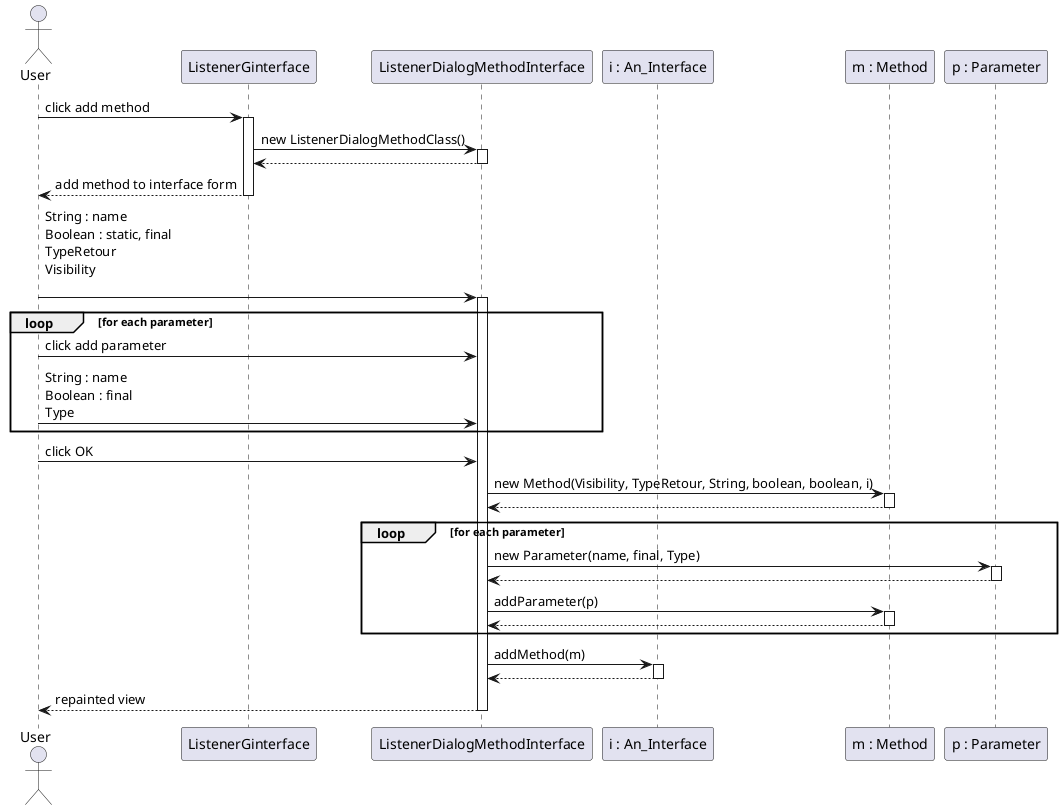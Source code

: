 @startuml

    actor User as u
    participant ListenerGinterface as lgi
    participant ListenerDialogMethodInterface as lmi
    participant "i : An_Interface" as i
    participant "m : Method" as m
    participant "p : Parameter" as p

    u -> lgi: click add method
    activate lgi

    lgi -> lmi : new ListenerDialogMethodClass()
    activate lmi
    lmi --> lgi
    deactivate lmi

    lgi --> u : add method to interface form
    deactivate lgi

    

    u -> lmi: String : name\nBoolean : static, final\nTypeRetour\nVisibility\n
    activate lmi
    loop for each parameter
        u -> lmi: click add parameter
        u -> lmi: String : name\nBoolean : final\nType
    end

    u -> lmi: click OK


    lmi -> m: new Method(Visibility, TypeRetour, String, boolean, boolean, i)
    activate m
    m --> lmi
    deactivate m
    loop for each parameter
        lmi -> p: new Parameter(name, final, Type)
        activate p
        p --> lmi
        deactivate p
        lmi -> m: addParameter(p)
        activate m
        m --> lmi
        deactivate m
    end
    deactivate m
    lmi -> i: addMethod(m)
    activate i
    i --> lmi
    deactivate i

    lmi --> u: repainted view
    deactivate lmi
@enduml